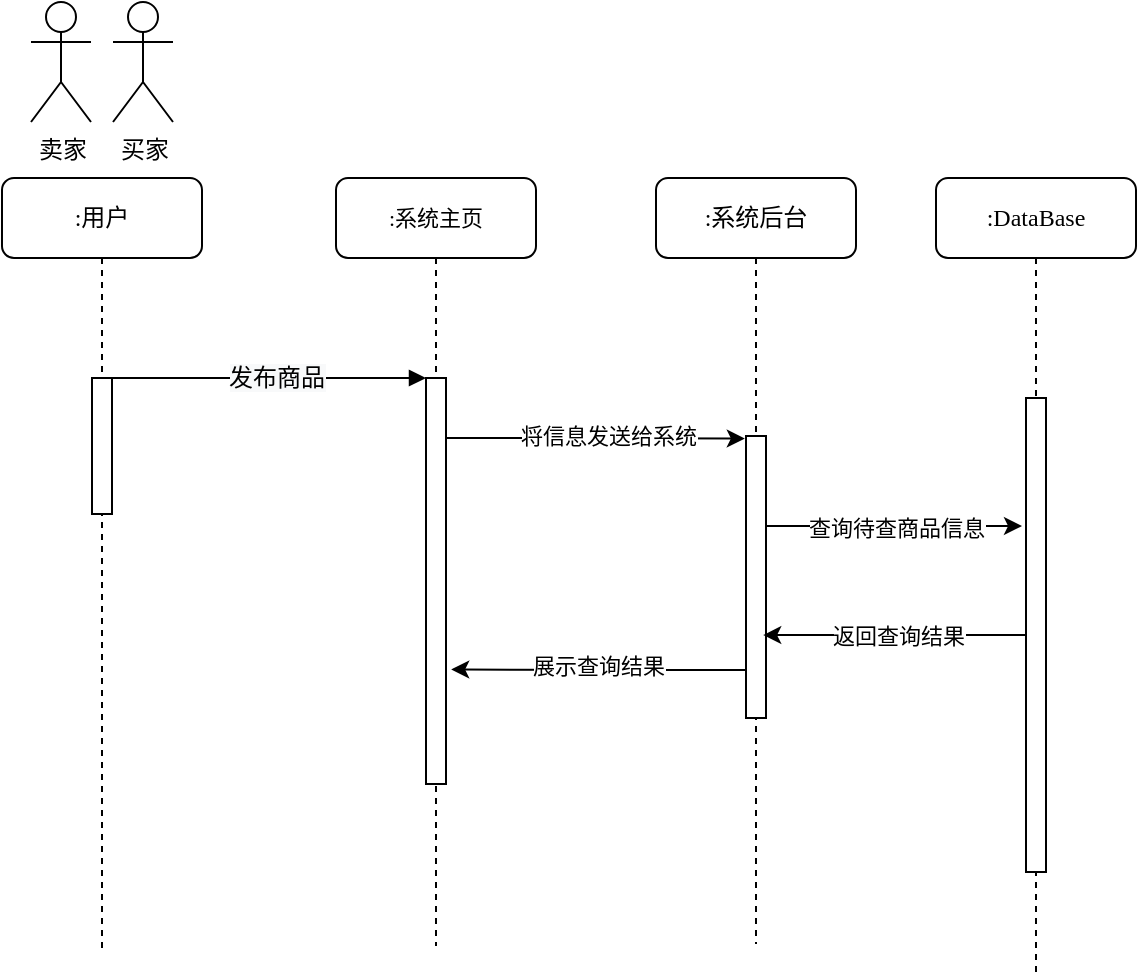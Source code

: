 <mxfile version="17.4.5" type="github">
  <diagram id="on1jaZB2G12ZiQlU1ATC" name="第 1 页">
    <mxGraphModel dx="1036" dy="557" grid="0" gridSize="10" guides="1" tooltips="1" connect="1" arrows="1" fold="1" page="1" pageScale="1" pageWidth="1169" pageHeight="827" math="0" shadow="0">
      <root>
        <mxCell id="0" />
        <mxCell id="1" parent="0" />
        <mxCell id="yDM_2lHMn7Q9lCKYdCRe-1" value="&lt;font style=&quot;font-size: 11px ; line-height: 1.2&quot;&gt;:系统主页&lt;/font&gt;" style="shape=umlLifeline;perimeter=lifelinePerimeter;whiteSpace=wrap;html=1;container=1;collapsible=0;recursiveResize=0;outlineConnect=0;rounded=1;shadow=0;comic=0;labelBackgroundColor=none;strokeWidth=1;fontFamily=Verdana;fontSize=12;align=center;" vertex="1" parent="1">
          <mxGeometry x="344" y="207" width="100" height="384" as="geometry" />
        </mxCell>
        <mxCell id="yDM_2lHMn7Q9lCKYdCRe-2" value="" style="html=1;points=[];perimeter=orthogonalPerimeter;rounded=0;shadow=0;comic=0;labelBackgroundColor=none;strokeWidth=1;fontFamily=Verdana;fontSize=12;align=center;" vertex="1" parent="yDM_2lHMn7Q9lCKYdCRe-1">
          <mxGeometry x="45" y="100" width="10" height="203" as="geometry" />
        </mxCell>
        <mxCell id="yDM_2lHMn7Q9lCKYdCRe-3" value=":系统后台" style="shape=umlLifeline;perimeter=lifelinePerimeter;whiteSpace=wrap;html=1;container=1;collapsible=0;recursiveResize=0;outlineConnect=0;rounded=1;shadow=0;comic=0;labelBackgroundColor=none;strokeWidth=1;fontFamily=Verdana;fontSize=12;align=center;" vertex="1" parent="1">
          <mxGeometry x="504" y="207" width="100" height="383" as="geometry" />
        </mxCell>
        <mxCell id="yDM_2lHMn7Q9lCKYdCRe-4" value="" style="html=1;points=[];perimeter=orthogonalPerimeter;rounded=0;shadow=0;comic=0;labelBackgroundColor=none;strokeWidth=1;fontFamily=Verdana;fontSize=12;align=center;" vertex="1" parent="yDM_2lHMn7Q9lCKYdCRe-3">
          <mxGeometry x="45" y="129" width="10" height="141" as="geometry" />
        </mxCell>
        <mxCell id="yDM_2lHMn7Q9lCKYdCRe-5" value=":DataBase" style="shape=umlLifeline;perimeter=lifelinePerimeter;whiteSpace=wrap;html=1;container=1;collapsible=0;recursiveResize=0;outlineConnect=0;rounded=1;shadow=0;comic=0;labelBackgroundColor=none;strokeWidth=1;fontFamily=Verdana;fontSize=12;align=center;" vertex="1" parent="1">
          <mxGeometry x="644" y="207" width="100" height="398" as="geometry" />
        </mxCell>
        <mxCell id="yDM_2lHMn7Q9lCKYdCRe-6" value="" style="html=1;points=[];perimeter=orthogonalPerimeter;rounded=0;shadow=0;comic=0;labelBackgroundColor=none;strokeWidth=1;fontFamily=Verdana;fontSize=12;align=center;" vertex="1" parent="yDM_2lHMn7Q9lCKYdCRe-5">
          <mxGeometry x="45" y="110" width="10" height="237" as="geometry" />
        </mxCell>
        <mxCell id="yDM_2lHMn7Q9lCKYdCRe-7" value=":用户" style="shape=umlLifeline;perimeter=lifelinePerimeter;whiteSpace=wrap;html=1;container=1;collapsible=0;recursiveResize=0;outlineConnect=0;rounded=1;shadow=0;comic=0;labelBackgroundColor=none;strokeWidth=1;fontFamily=Verdana;fontSize=12;align=center;" vertex="1" parent="1">
          <mxGeometry x="177" y="207" width="100" height="387" as="geometry" />
        </mxCell>
        <mxCell id="yDM_2lHMn7Q9lCKYdCRe-8" value="" style="html=1;points=[];perimeter=orthogonalPerimeter;rounded=0;shadow=0;comic=0;labelBackgroundColor=none;strokeWidth=1;fontFamily=Verdana;fontSize=12;align=center;" vertex="1" parent="yDM_2lHMn7Q9lCKYdCRe-7">
          <mxGeometry x="45" y="100" width="10" height="68" as="geometry" />
        </mxCell>
        <mxCell id="yDM_2lHMn7Q9lCKYdCRe-9" value="" style="html=1;verticalAlign=bottom;endArrow=block;entryX=0;entryY=0;labelBackgroundColor=none;fontFamily=Verdana;fontSize=12;edgeStyle=elbowEdgeStyle;elbow=vertical;" edge="1" parent="1" source="yDM_2lHMn7Q9lCKYdCRe-8" target="yDM_2lHMn7Q9lCKYdCRe-2">
          <mxGeometry x="-0.031" y="-57" relative="1" as="geometry">
            <mxPoint x="324" y="317" as="sourcePoint" />
            <mxPoint as="offset" />
          </mxGeometry>
        </mxCell>
        <mxCell id="yDM_2lHMn7Q9lCKYdCRe-10" value="&lt;span style=&quot;font-family: &amp;#34;verdana&amp;#34; ; font-size: 12px ; background-color: rgb(248 , 249 , 250)&quot;&gt;发布商品&lt;/span&gt;" style="edgeLabel;html=1;align=center;verticalAlign=middle;resizable=0;points=[];" vertex="1" connectable="0" parent="yDM_2lHMn7Q9lCKYdCRe-9">
          <mxGeometry x="-0.185" y="-2" relative="1" as="geometry">
            <mxPoint x="18" y="-2" as="offset" />
          </mxGeometry>
        </mxCell>
        <mxCell id="yDM_2lHMn7Q9lCKYdCRe-11" value="卖家" style="shape=umlActor;verticalLabelPosition=bottom;verticalAlign=top;html=1;outlineConnect=0;" vertex="1" parent="1">
          <mxGeometry x="191.5" y="119" width="30" height="60" as="geometry" />
        </mxCell>
        <mxCell id="yDM_2lHMn7Q9lCKYdCRe-12" style="edgeStyle=orthogonalEdgeStyle;rounded=0;orthogonalLoop=1;jettySize=auto;html=1;entryX=-0.059;entryY=0.009;entryDx=0;entryDy=0;entryPerimeter=0;" edge="1" parent="1" source="yDM_2lHMn7Q9lCKYdCRe-2" target="yDM_2lHMn7Q9lCKYdCRe-4">
          <mxGeometry relative="1" as="geometry">
            <Array as="points">
              <mxPoint x="432" y="337" />
              <mxPoint x="432" y="337" />
            </Array>
          </mxGeometry>
        </mxCell>
        <mxCell id="yDM_2lHMn7Q9lCKYdCRe-13" value="将信息发送给系统" style="edgeLabel;html=1;align=center;verticalAlign=middle;resizable=0;points=[];" vertex="1" connectable="0" parent="yDM_2lHMn7Q9lCKYdCRe-12">
          <mxGeometry x="0.077" y="1" relative="1" as="geometry">
            <mxPoint as="offset" />
          </mxGeometry>
        </mxCell>
        <mxCell id="yDM_2lHMn7Q9lCKYdCRe-14" style="edgeStyle=orthogonalEdgeStyle;rounded=0;orthogonalLoop=1;jettySize=auto;html=1;" edge="1" parent="1" source="yDM_2lHMn7Q9lCKYdCRe-4">
          <mxGeometry relative="1" as="geometry">
            <mxPoint x="687" y="381" as="targetPoint" />
            <Array as="points">
              <mxPoint x="590" y="381" />
              <mxPoint x="590" y="381" />
            </Array>
          </mxGeometry>
        </mxCell>
        <mxCell id="yDM_2lHMn7Q9lCKYdCRe-15" value="查询待查商品信息" style="edgeLabel;html=1;align=center;verticalAlign=middle;resizable=0;points=[];" vertex="1" connectable="0" parent="yDM_2lHMn7Q9lCKYdCRe-14">
          <mxGeometry x="-0.254" y="-1" relative="1" as="geometry">
            <mxPoint x="17" as="offset" />
          </mxGeometry>
        </mxCell>
        <mxCell id="yDM_2lHMn7Q9lCKYdCRe-16" value="买家" style="shape=umlActor;verticalLabelPosition=bottom;verticalAlign=top;html=1;outlineConnect=0;" vertex="1" parent="1">
          <mxGeometry x="232.5" y="119" width="30" height="60" as="geometry" />
        </mxCell>
        <mxCell id="yDM_2lHMn7Q9lCKYdCRe-17" style="edgeStyle=orthogonalEdgeStyle;rounded=0;orthogonalLoop=1;jettySize=auto;html=1;entryX=0.86;entryY=0.706;entryDx=0;entryDy=0;entryPerimeter=0;" edge="1" parent="1" source="yDM_2lHMn7Q9lCKYdCRe-6" target="yDM_2lHMn7Q9lCKYdCRe-4">
          <mxGeometry relative="1" as="geometry" />
        </mxCell>
        <mxCell id="yDM_2lHMn7Q9lCKYdCRe-18" value="返回查询结果" style="edgeLabel;html=1;align=center;verticalAlign=middle;resizable=0;points=[];" vertex="1" connectable="0" parent="yDM_2lHMn7Q9lCKYdCRe-17">
          <mxGeometry x="0.279" y="1" relative="1" as="geometry">
            <mxPoint x="20" y="-1" as="offset" />
          </mxGeometry>
        </mxCell>
        <mxCell id="yDM_2lHMn7Q9lCKYdCRe-19" style="edgeStyle=orthogonalEdgeStyle;rounded=0;orthogonalLoop=1;jettySize=auto;html=1;entryX=1.26;entryY=0.718;entryDx=0;entryDy=0;entryPerimeter=0;" edge="1" parent="1" source="yDM_2lHMn7Q9lCKYdCRe-4" target="yDM_2lHMn7Q9lCKYdCRe-2">
          <mxGeometry relative="1" as="geometry">
            <Array as="points">
              <mxPoint x="515" y="453" />
              <mxPoint x="515" y="453" />
            </Array>
          </mxGeometry>
        </mxCell>
        <mxCell id="yDM_2lHMn7Q9lCKYdCRe-20" value="展示查询结果" style="edgeLabel;html=1;align=center;verticalAlign=middle;resizable=0;points=[];" vertex="1" connectable="0" parent="yDM_2lHMn7Q9lCKYdCRe-19">
          <mxGeometry x="0.194" relative="1" as="geometry">
            <mxPoint x="14" y="-2" as="offset" />
          </mxGeometry>
        </mxCell>
      </root>
    </mxGraphModel>
  </diagram>
</mxfile>
